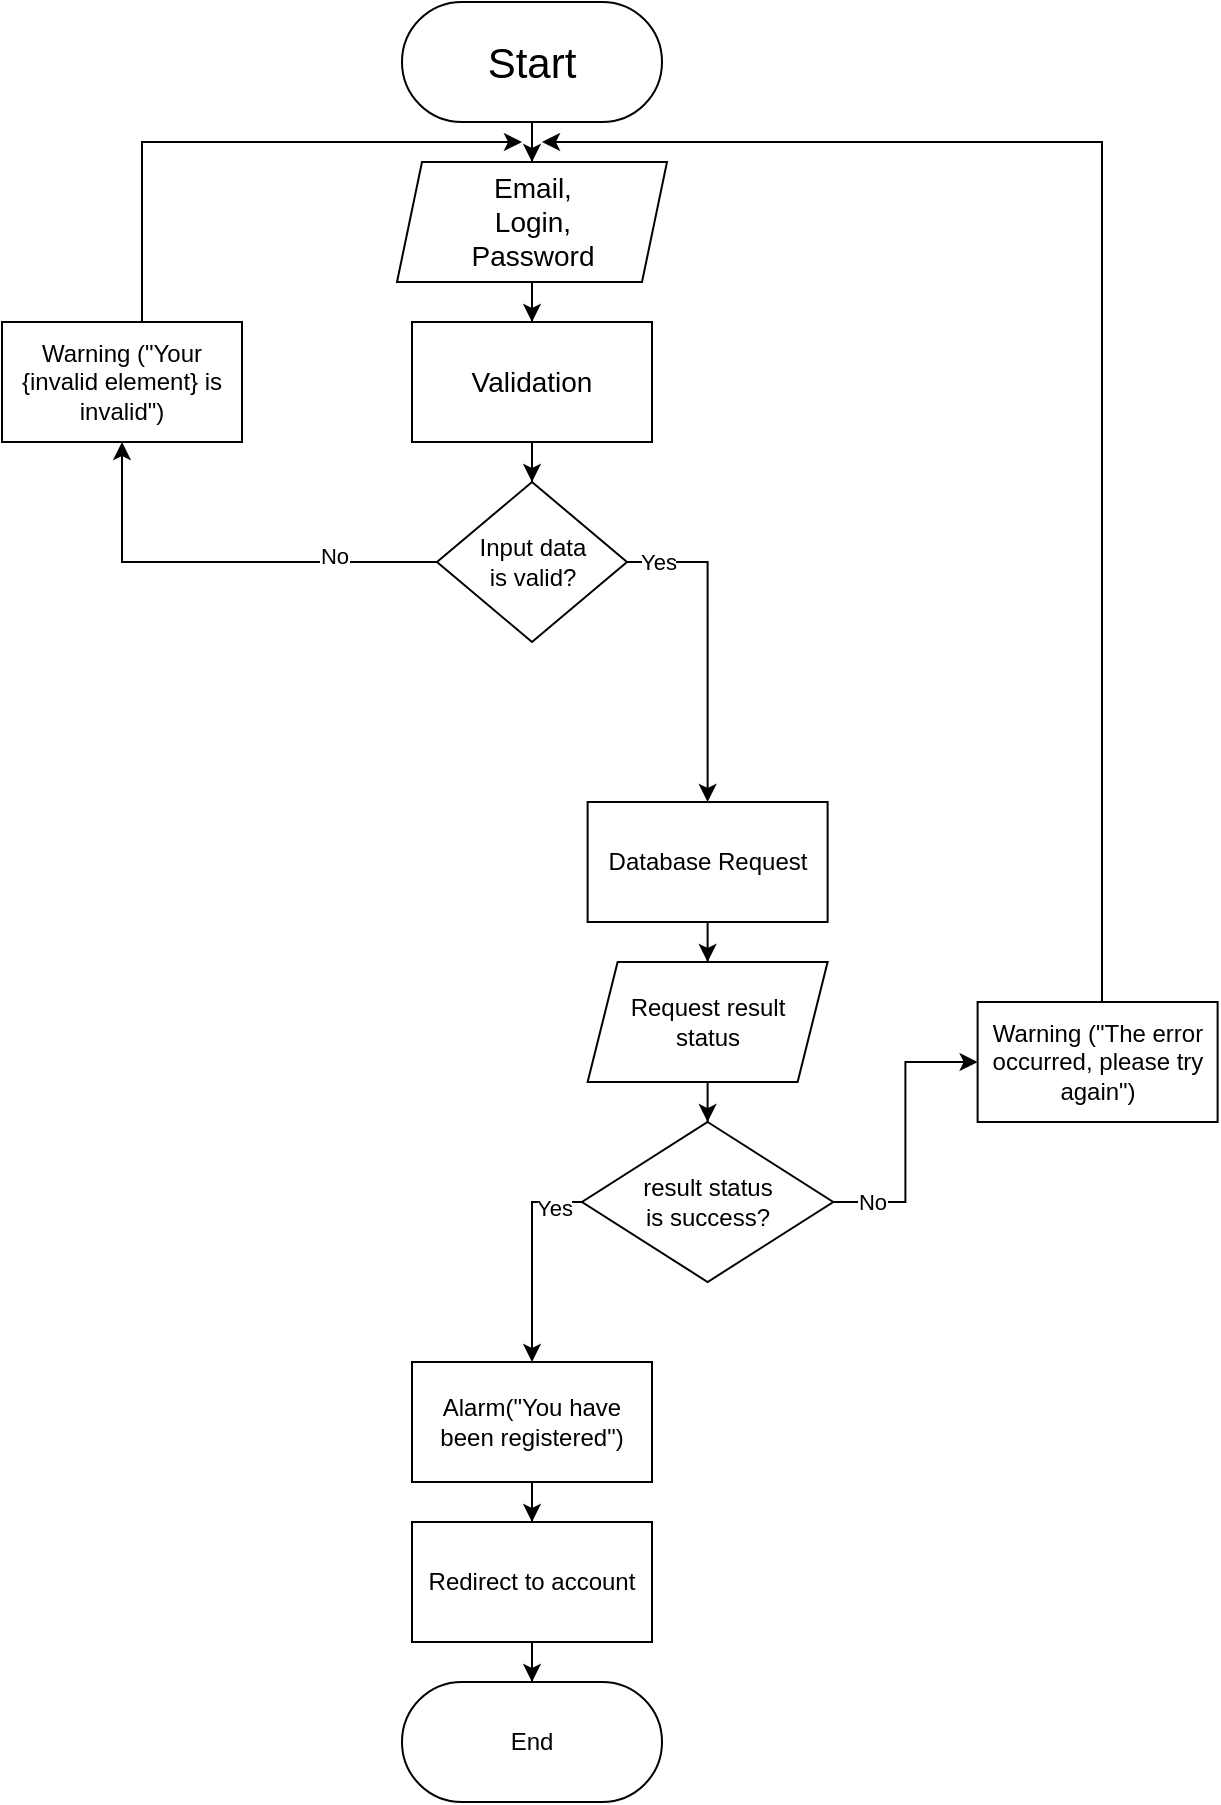 <mxfile version="25.0.3">
  <diagram name="Page-1" id="T4Bg46aXJNvlbMjghzv_">
    <mxGraphModel dx="1050" dy="566" grid="1" gridSize="10" guides="1" tooltips="1" connect="1" arrows="1" fold="1" page="1" pageScale="1" pageWidth="850" pageHeight="1100" math="0" shadow="0">
      <root>
        <mxCell id="0" />
        <mxCell id="1" parent="0" />
        <mxCell id="qs1bGiQeaXVXdlEIbqZ7-5" style="edgeStyle=orthogonalEdgeStyle;rounded=0;orthogonalLoop=1;jettySize=auto;html=1;entryX=0.5;entryY=0;entryDx=0;entryDy=0;" parent="1" source="qs1bGiQeaXVXdlEIbqZ7-1" target="qs1bGiQeaXVXdlEIbqZ7-4" edge="1">
          <mxGeometry relative="1" as="geometry" />
        </mxCell>
        <mxCell id="qs1bGiQeaXVXdlEIbqZ7-1" value="&lt;font style=&quot;font-size: 21px;&quot;&gt;Start&lt;/font&gt;" style="rounded=1;whiteSpace=wrap;html=1;glass=0;shadow=0;arcSize=50;" parent="1" vertex="1">
          <mxGeometry x="370" y="10" width="130" height="60" as="geometry" />
        </mxCell>
        <mxCell id="qs1bGiQeaXVXdlEIbqZ7-7" value="" style="edgeStyle=orthogonalEdgeStyle;rounded=0;orthogonalLoop=1;jettySize=auto;html=1;" parent="1" source="qs1bGiQeaXVXdlEIbqZ7-4" target="qs1bGiQeaXVXdlEIbqZ7-6" edge="1">
          <mxGeometry relative="1" as="geometry" />
        </mxCell>
        <mxCell id="qs1bGiQeaXVXdlEIbqZ7-4" value="&lt;div&gt;&lt;font style=&quot;font-size: 14px;&quot;&gt;Email,&lt;/font&gt;&lt;/div&gt;&lt;div&gt;&lt;font style=&quot;font-size: 14px;&quot;&gt;Login,&lt;/font&gt;&lt;/div&gt;&lt;div&gt;&lt;font style=&quot;font-size: 14px;&quot;&gt;Password&lt;br&gt;&lt;/font&gt;&lt;/div&gt;" style="shape=parallelogram;perimeter=parallelogramPerimeter;whiteSpace=wrap;html=1;fixedSize=1;size=12.5;" parent="1" vertex="1">
          <mxGeometry x="367.5" y="90" width="135" height="60" as="geometry" />
        </mxCell>
        <mxCell id="qs1bGiQeaXVXdlEIbqZ7-21" style="edgeStyle=orthogonalEdgeStyle;rounded=0;orthogonalLoop=1;jettySize=auto;html=1;entryX=0.5;entryY=0;entryDx=0;entryDy=0;" parent="1" source="qs1bGiQeaXVXdlEIbqZ7-6" target="qs1bGiQeaXVXdlEIbqZ7-20" edge="1">
          <mxGeometry relative="1" as="geometry" />
        </mxCell>
        <mxCell id="qs1bGiQeaXVXdlEIbqZ7-6" value="&lt;font style=&quot;font-size: 14px;&quot;&gt;Validation&lt;br&gt;&lt;/font&gt;" style="whiteSpace=wrap;html=1;" parent="1" vertex="1">
          <mxGeometry x="375" y="170" width="120" height="60" as="geometry" />
        </mxCell>
        <mxCell id="qs1bGiQeaXVXdlEIbqZ7-14" value="" style="edgeStyle=orthogonalEdgeStyle;rounded=0;orthogonalLoop=1;jettySize=auto;html=1;" parent="1" source="qs1bGiQeaXVXdlEIbqZ7-10" target="qs1bGiQeaXVXdlEIbqZ7-13" edge="1">
          <mxGeometry relative="1" as="geometry" />
        </mxCell>
        <mxCell id="qs1bGiQeaXVXdlEIbqZ7-10" value="Database Request" style="whiteSpace=wrap;html=1;" parent="1" vertex="1">
          <mxGeometry x="462.81" y="410" width="120" height="60" as="geometry" />
        </mxCell>
        <mxCell id="qs1bGiQeaXVXdlEIbqZ7-16" value="" style="edgeStyle=orthogonalEdgeStyle;rounded=0;orthogonalLoop=1;jettySize=auto;html=1;" parent="1" source="qs1bGiQeaXVXdlEIbqZ7-13" target="qs1bGiQeaXVXdlEIbqZ7-15" edge="1">
          <mxGeometry relative="1" as="geometry" />
        </mxCell>
        <mxCell id="qs1bGiQeaXVXdlEIbqZ7-13" value="&lt;div&gt;Request result&lt;/div&gt;&lt;div&gt;status&lt;br&gt;&lt;/div&gt;" style="shape=parallelogram;perimeter=parallelogramPerimeter;whiteSpace=wrap;html=1;fixedSize=1;size=15;" parent="1" vertex="1">
          <mxGeometry x="462.81" y="490" width="120" height="60" as="geometry" />
        </mxCell>
        <mxCell id="qs1bGiQeaXVXdlEIbqZ7-17" style="edgeStyle=orthogonalEdgeStyle;rounded=0;orthogonalLoop=1;jettySize=auto;html=1;" parent="1" source="qs1bGiQeaXVXdlEIbqZ7-15" target="qs1bGiQeaXVXdlEIbqZ7-18" edge="1">
          <mxGeometry relative="1" as="geometry">
            <mxPoint x="685" y="270.0" as="targetPoint" />
          </mxGeometry>
        </mxCell>
        <mxCell id="qs1bGiQeaXVXdlEIbqZ7-28" value="&lt;div&gt;No&lt;/div&gt;" style="edgeLabel;html=1;align=center;verticalAlign=middle;resizable=0;points=[];" parent="qs1bGiQeaXVXdlEIbqZ7-17" vertex="1" connectable="0">
          <mxGeometry x="-0.734" relative="1" as="geometry">
            <mxPoint as="offset" />
          </mxGeometry>
        </mxCell>
        <mxCell id="qs1bGiQeaXVXdlEIbqZ7-30" value="" style="edgeStyle=orthogonalEdgeStyle;rounded=0;orthogonalLoop=1;jettySize=auto;html=1;entryX=0.5;entryY=0;entryDx=0;entryDy=0;" parent="1" target="qs1bGiQeaXVXdlEIbqZ7-29" edge="1">
          <mxGeometry relative="1" as="geometry">
            <mxPoint x="480.0" y="610.0" as="sourcePoint" />
            <mxPoint x="440" y="700" as="targetPoint" />
            <Array as="points">
              <mxPoint x="435" y="610" />
            </Array>
          </mxGeometry>
        </mxCell>
        <mxCell id="qs1bGiQeaXVXdlEIbqZ7-31" value="Yes" style="edgeLabel;html=1;align=center;verticalAlign=middle;resizable=0;points=[];" parent="qs1bGiQeaXVXdlEIbqZ7-30" vertex="1" connectable="0">
          <mxGeometry x="-0.46" y="3" relative="1" as="geometry">
            <mxPoint as="offset" />
          </mxGeometry>
        </mxCell>
        <mxCell id="qs1bGiQeaXVXdlEIbqZ7-15" value="result status &lt;br&gt;is success?" style="rhombus;whiteSpace=wrap;html=1;" parent="1" vertex="1">
          <mxGeometry x="460" y="570" width="125.62" height="80" as="geometry" />
        </mxCell>
        <mxCell id="qs1bGiQeaXVXdlEIbqZ7-19" style="edgeStyle=orthogonalEdgeStyle;rounded=0;orthogonalLoop=1;jettySize=auto;html=1;" parent="1" source="qs1bGiQeaXVXdlEIbqZ7-18" edge="1">
          <mxGeometry relative="1" as="geometry">
            <mxPoint x="440" y="80" as="targetPoint" />
            <Array as="points">
              <mxPoint x="720" y="80" />
            </Array>
          </mxGeometry>
        </mxCell>
        <mxCell id="qs1bGiQeaXVXdlEIbqZ7-18" value="Warning (&quot;The error occurred, please try again&quot;)" style="rounded=0;whiteSpace=wrap;html=1;" parent="1" vertex="1">
          <mxGeometry x="657.81" y="510.0" width="120" height="60" as="geometry" />
        </mxCell>
        <mxCell id="qs1bGiQeaXVXdlEIbqZ7-22" style="edgeStyle=orthogonalEdgeStyle;rounded=0;orthogonalLoop=1;jettySize=auto;html=1;entryX=0.5;entryY=0;entryDx=0;entryDy=0;" parent="1" source="qs1bGiQeaXVXdlEIbqZ7-20" target="qs1bGiQeaXVXdlEIbqZ7-10" edge="1">
          <mxGeometry relative="1" as="geometry">
            <Array as="points">
              <mxPoint x="523" y="290" />
            </Array>
          </mxGeometry>
        </mxCell>
        <mxCell id="qs1bGiQeaXVXdlEIbqZ7-26" value="&lt;div&gt;Yes&lt;/div&gt;" style="edgeLabel;html=1;align=center;verticalAlign=middle;resizable=0;points=[];" parent="qs1bGiQeaXVXdlEIbqZ7-22" vertex="1" connectable="0">
          <mxGeometry x="-0.815" relative="1" as="geometry">
            <mxPoint as="offset" />
          </mxGeometry>
        </mxCell>
        <mxCell id="qs1bGiQeaXVXdlEIbqZ7-23" style="edgeStyle=orthogonalEdgeStyle;rounded=0;orthogonalLoop=1;jettySize=auto;html=1;" parent="1" source="qs1bGiQeaXVXdlEIbqZ7-20" target="qs1bGiQeaXVXdlEIbqZ7-24" edge="1">
          <mxGeometry relative="1" as="geometry">
            <mxPoint x="240" y="190" as="targetPoint" />
          </mxGeometry>
        </mxCell>
        <mxCell id="qs1bGiQeaXVXdlEIbqZ7-27" value="&lt;div&gt;No&lt;/div&gt;" style="edgeLabel;html=1;align=center;verticalAlign=middle;resizable=0;points=[];" parent="qs1bGiQeaXVXdlEIbqZ7-23" vertex="1" connectable="0">
          <mxGeometry x="-0.528" y="-3" relative="1" as="geometry">
            <mxPoint as="offset" />
          </mxGeometry>
        </mxCell>
        <mxCell id="qs1bGiQeaXVXdlEIbqZ7-20" value="&lt;div&gt;Input data&lt;/div&gt;&lt;div&gt;is valid?&lt;br&gt;&lt;/div&gt;" style="rhombus;whiteSpace=wrap;html=1;" parent="1" vertex="1">
          <mxGeometry x="387.5" y="250" width="95" height="80" as="geometry" />
        </mxCell>
        <mxCell id="qs1bGiQeaXVXdlEIbqZ7-25" style="edgeStyle=orthogonalEdgeStyle;rounded=0;orthogonalLoop=1;jettySize=auto;html=1;" parent="1" source="qs1bGiQeaXVXdlEIbqZ7-24" edge="1">
          <mxGeometry relative="1" as="geometry">
            <mxPoint x="430" y="80" as="targetPoint" />
            <Array as="points">
              <mxPoint x="240" y="80" />
            </Array>
          </mxGeometry>
        </mxCell>
        <mxCell id="qs1bGiQeaXVXdlEIbqZ7-24" value="Warning (&quot;Your {invalid element} is invalid&quot;)" style="rounded=0;whiteSpace=wrap;html=1;" parent="1" vertex="1">
          <mxGeometry x="170" y="170" width="120" height="60" as="geometry" />
        </mxCell>
        <mxCell id="qs1bGiQeaXVXdlEIbqZ7-33" value="" style="edgeStyle=orthogonalEdgeStyle;rounded=0;orthogonalLoop=1;jettySize=auto;html=1;" parent="1" source="qs1bGiQeaXVXdlEIbqZ7-29" target="qs1bGiQeaXVXdlEIbqZ7-32" edge="1">
          <mxGeometry relative="1" as="geometry" />
        </mxCell>
        <mxCell id="qs1bGiQeaXVXdlEIbqZ7-29" value="Alarm(&quot;You have been registered&quot;)" style="whiteSpace=wrap;html=1;" parent="1" vertex="1">
          <mxGeometry x="375" y="690" width="120" height="60" as="geometry" />
        </mxCell>
        <mxCell id="qs1bGiQeaXVXdlEIbqZ7-35" style="edgeStyle=orthogonalEdgeStyle;rounded=0;orthogonalLoop=1;jettySize=auto;html=1;entryX=0.5;entryY=0;entryDx=0;entryDy=0;" parent="1" source="qs1bGiQeaXVXdlEIbqZ7-32" target="qs1bGiQeaXVXdlEIbqZ7-34" edge="1">
          <mxGeometry relative="1" as="geometry" />
        </mxCell>
        <mxCell id="qs1bGiQeaXVXdlEIbqZ7-32" value="Redirect to account" style="whiteSpace=wrap;html=1;" parent="1" vertex="1">
          <mxGeometry x="375" y="770" width="120" height="60" as="geometry" />
        </mxCell>
        <mxCell id="qs1bGiQeaXVXdlEIbqZ7-34" value="&lt;div&gt;End&lt;/div&gt;" style="rounded=1;whiteSpace=wrap;html=1;glass=0;shadow=0;arcSize=50;" parent="1" vertex="1">
          <mxGeometry x="370" y="850" width="130" height="60" as="geometry" />
        </mxCell>
      </root>
    </mxGraphModel>
  </diagram>
</mxfile>
